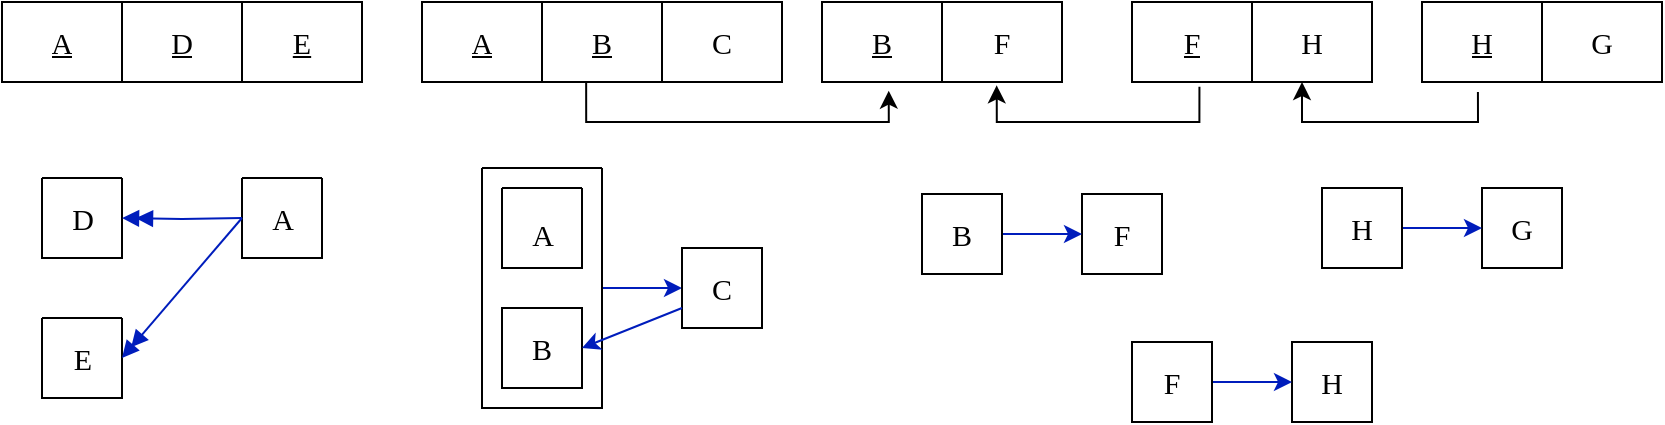 <mxfile version="22.1.5" type="github">
  <diagram name="Page-1" id="K29u6oLF9DYGCcdjhYJX">
    <mxGraphModel dx="1194" dy="728" grid="1" gridSize="10" guides="1" tooltips="1" connect="1" arrows="1" fold="1" page="1" pageScale="1" pageWidth="1100" pageHeight="850" math="0" shadow="0">
      <root>
        <mxCell id="0" />
        <mxCell id="1" parent="0" />
        <mxCell id="z9wuAsnrcv73eYvdN_sy-1" value="" style="shape=table;startSize=0;container=1;collapsible=0;childLayout=tableLayout;fontFamily=Times New Roman;fontSize=15;" parent="1" vertex="1">
          <mxGeometry x="230" y="210" width="180" height="40" as="geometry" />
        </mxCell>
        <mxCell id="z9wuAsnrcv73eYvdN_sy-2" value="" style="shape=tableRow;horizontal=0;startSize=0;swimlaneHead=0;swimlaneBody=0;strokeColor=inherit;top=0;left=0;bottom=0;right=0;collapsible=0;dropTarget=0;fillColor=none;points=[[0,0.5],[1,0.5]];portConstraint=eastwest;fontFamily=Times New Roman;fontSize=15;" parent="z9wuAsnrcv73eYvdN_sy-1" vertex="1">
          <mxGeometry width="180" height="40" as="geometry" />
        </mxCell>
        <mxCell id="z9wuAsnrcv73eYvdN_sy-3" value="&lt;u&gt;A&lt;/u&gt;" style="shape=partialRectangle;html=1;whiteSpace=wrap;connectable=0;strokeColor=inherit;overflow=hidden;fillColor=none;top=0;left=0;bottom=0;right=0;pointerEvents=1;fontFamily=Times New Roman;fontSize=15;" parent="z9wuAsnrcv73eYvdN_sy-2" vertex="1">
          <mxGeometry width="60" height="40" as="geometry">
            <mxRectangle width="60" height="40" as="alternateBounds" />
          </mxGeometry>
        </mxCell>
        <mxCell id="z9wuAsnrcv73eYvdN_sy-4" value="&lt;u&gt;B&lt;/u&gt;" style="shape=partialRectangle;html=1;whiteSpace=wrap;connectable=0;strokeColor=inherit;overflow=hidden;fillColor=none;top=0;left=0;bottom=0;right=0;pointerEvents=1;fontFamily=Times New Roman;fontSize=15;" parent="z9wuAsnrcv73eYvdN_sy-2" vertex="1">
          <mxGeometry x="60" width="60" height="40" as="geometry">
            <mxRectangle width="60" height="40" as="alternateBounds" />
          </mxGeometry>
        </mxCell>
        <mxCell id="z9wuAsnrcv73eYvdN_sy-5" value="C" style="shape=partialRectangle;html=1;whiteSpace=wrap;connectable=0;strokeColor=inherit;overflow=hidden;fillColor=none;top=0;left=0;bottom=0;right=0;pointerEvents=1;fontFamily=Times New Roman;fontSize=15;" parent="z9wuAsnrcv73eYvdN_sy-2" vertex="1">
          <mxGeometry x="120" width="60" height="40" as="geometry">
            <mxRectangle width="60" height="40" as="alternateBounds" />
          </mxGeometry>
        </mxCell>
        <mxCell id="z9wuAsnrcv73eYvdN_sy-6" value="" style="shape=table;startSize=0;container=1;collapsible=0;childLayout=tableLayout;fontFamily=Times New Roman;fontSize=15;" parent="1" vertex="1">
          <mxGeometry x="20" y="210" width="180" height="40" as="geometry" />
        </mxCell>
        <mxCell id="z9wuAsnrcv73eYvdN_sy-7" value="" style="shape=tableRow;horizontal=0;startSize=0;swimlaneHead=0;swimlaneBody=0;strokeColor=inherit;top=0;left=0;bottom=0;right=0;collapsible=0;dropTarget=0;fillColor=none;points=[[0,0.5],[1,0.5]];portConstraint=eastwest;fontFamily=Times New Roman;fontSize=15;" parent="z9wuAsnrcv73eYvdN_sy-6" vertex="1">
          <mxGeometry width="180" height="40" as="geometry" />
        </mxCell>
        <mxCell id="z9wuAsnrcv73eYvdN_sy-8" value="&lt;u&gt;A&lt;/u&gt;" style="shape=partialRectangle;html=1;whiteSpace=wrap;connectable=0;strokeColor=inherit;overflow=hidden;fillColor=none;top=0;left=0;bottom=0;right=0;pointerEvents=1;fontFamily=Times New Roman;fontSize=15;" parent="z9wuAsnrcv73eYvdN_sy-7" vertex="1">
          <mxGeometry width="60" height="40" as="geometry">
            <mxRectangle width="60" height="40" as="alternateBounds" />
          </mxGeometry>
        </mxCell>
        <mxCell id="z9wuAsnrcv73eYvdN_sy-9" value="&lt;u&gt;D&lt;/u&gt;" style="shape=partialRectangle;html=1;whiteSpace=wrap;connectable=0;strokeColor=inherit;overflow=hidden;fillColor=none;top=0;left=0;bottom=0;right=0;pointerEvents=1;fontFamily=Times New Roman;fontSize=15;" parent="z9wuAsnrcv73eYvdN_sy-7" vertex="1">
          <mxGeometry x="60" width="60" height="40" as="geometry">
            <mxRectangle width="60" height="40" as="alternateBounds" />
          </mxGeometry>
        </mxCell>
        <mxCell id="z9wuAsnrcv73eYvdN_sy-10" value="&lt;u&gt;E&lt;/u&gt;" style="shape=partialRectangle;html=1;whiteSpace=wrap;connectable=0;strokeColor=inherit;overflow=hidden;fillColor=none;top=0;left=0;bottom=0;right=0;pointerEvents=1;fontFamily=Times New Roman;fontSize=15;" parent="z9wuAsnrcv73eYvdN_sy-7" vertex="1">
          <mxGeometry x="120" width="60" height="40" as="geometry">
            <mxRectangle width="60" height="40" as="alternateBounds" />
          </mxGeometry>
        </mxCell>
        <mxCell id="z9wuAsnrcv73eYvdN_sy-11" value="" style="shape=table;startSize=0;container=1;collapsible=0;childLayout=tableLayout;fontFamily=Times New Roman;fontSize=15;" parent="1" vertex="1">
          <mxGeometry x="430" y="210" width="120" height="40" as="geometry" />
        </mxCell>
        <mxCell id="z9wuAsnrcv73eYvdN_sy-12" value="" style="shape=tableRow;horizontal=0;startSize=0;swimlaneHead=0;swimlaneBody=0;strokeColor=inherit;top=0;left=0;bottom=0;right=0;collapsible=0;dropTarget=0;fillColor=none;points=[[0,0.5],[1,0.5]];portConstraint=eastwest;fontFamily=Times New Roman;fontSize=15;" parent="z9wuAsnrcv73eYvdN_sy-11" vertex="1">
          <mxGeometry width="120" height="40" as="geometry" />
        </mxCell>
        <mxCell id="z9wuAsnrcv73eYvdN_sy-13" value="&lt;u&gt;B&lt;/u&gt;" style="shape=partialRectangle;html=1;whiteSpace=wrap;connectable=0;strokeColor=inherit;overflow=hidden;fillColor=none;top=0;left=0;bottom=0;right=0;pointerEvents=1;fontFamily=Times New Roman;fontSize=15;" parent="z9wuAsnrcv73eYvdN_sy-12" vertex="1">
          <mxGeometry width="60" height="40" as="geometry">
            <mxRectangle width="60" height="40" as="alternateBounds" />
          </mxGeometry>
        </mxCell>
        <mxCell id="z9wuAsnrcv73eYvdN_sy-14" value="F" style="shape=partialRectangle;html=1;whiteSpace=wrap;connectable=0;strokeColor=inherit;overflow=hidden;fillColor=none;top=0;left=0;bottom=0;right=0;pointerEvents=1;fontFamily=Times New Roman;fontSize=15;" parent="z9wuAsnrcv73eYvdN_sy-12" vertex="1">
          <mxGeometry x="60" width="60" height="40" as="geometry">
            <mxRectangle width="60" height="40" as="alternateBounds" />
          </mxGeometry>
        </mxCell>
        <mxCell id="z9wuAsnrcv73eYvdN_sy-33" value="" style="swimlane;startSize=0;fontFamily=Times New Roman;" parent="1" vertex="1">
          <mxGeometry x="270" y="303" width="40" height="40" as="geometry" />
        </mxCell>
        <mxCell id="z9wuAsnrcv73eYvdN_sy-34" value="&lt;font style=&quot;font-size: 15px;&quot;&gt;A&lt;/font&gt;" style="text;html=1;align=center;verticalAlign=middle;resizable=0;points=[];autosize=1;strokeColor=none;fillColor=none;fontFamily=Times New Roman;" parent="1" vertex="1">
          <mxGeometry x="275" y="311" width="30" height="30" as="geometry" />
        </mxCell>
        <mxCell id="z9wuAsnrcv73eYvdN_sy-35" value="&lt;font style=&quot;font-size: 15px;&quot;&gt;B&lt;/font&gt;" style="whiteSpace=wrap;html=1;aspect=fixed;fontFamily=Times New Roman;" parent="1" vertex="1">
          <mxGeometry x="270" y="363" width="40" height="40" as="geometry" />
        </mxCell>
        <mxCell id="z9wuAsnrcv73eYvdN_sy-36" style="edgeStyle=orthogonalEdgeStyle;rounded=0;orthogonalLoop=1;jettySize=auto;html=1;exitX=1;exitY=0.5;exitDx=0;exitDy=0;entryX=0;entryY=0.5;entryDx=0;entryDy=0;fillColor=#0050ef;strokeColor=#001DBC;fontFamily=Times New Roman;" parent="1" source="z9wuAsnrcv73eYvdN_sy-37" target="z9wuAsnrcv73eYvdN_sy-38" edge="1">
          <mxGeometry relative="1" as="geometry" />
        </mxCell>
        <mxCell id="z9wuAsnrcv73eYvdN_sy-37" value="" style="swimlane;startSize=0;fontFamily=Times New Roman;" parent="1" vertex="1">
          <mxGeometry x="260" y="293" width="60" height="120" as="geometry" />
        </mxCell>
        <mxCell id="z9wuAsnrcv73eYvdN_sy-38" value="&lt;font style=&quot;font-size: 15px;&quot;&gt;C&lt;/font&gt;" style="whiteSpace=wrap;html=1;aspect=fixed;fontFamily=Times New Roman;" parent="1" vertex="1">
          <mxGeometry x="360" y="333" width="40" height="40" as="geometry" />
        </mxCell>
        <mxCell id="z9wuAsnrcv73eYvdN_sy-39" value="" style="endArrow=classic;html=1;rounded=0;exitX=0;exitY=0.75;exitDx=0;exitDy=0;entryX=1;entryY=0.5;entryDx=0;entryDy=0;fillColor=#0050ef;strokeColor=#001DBC;fontFamily=Times New Roman;" parent="1" source="z9wuAsnrcv73eYvdN_sy-38" target="z9wuAsnrcv73eYvdN_sy-35" edge="1">
          <mxGeometry width="50" height="50" relative="1" as="geometry">
            <mxPoint x="330" y="463" as="sourcePoint" />
            <mxPoint x="380" y="413" as="targetPoint" />
          </mxGeometry>
        </mxCell>
        <mxCell id="z9wuAsnrcv73eYvdN_sy-43" value="" style="swimlane;startSize=0;fontFamily=Times New Roman;" parent="1" vertex="1">
          <mxGeometry x="140" y="298" width="40" height="40" as="geometry" />
        </mxCell>
        <mxCell id="z9wuAsnrcv73eYvdN_sy-44" value="&lt;font style=&quot;font-size: 15px;&quot;&gt;A&lt;/font&gt;" style="text;html=1;align=center;verticalAlign=middle;resizable=0;points=[];autosize=1;strokeColor=none;fillColor=none;fontFamily=Times New Roman;" parent="z9wuAsnrcv73eYvdN_sy-43" vertex="1">
          <mxGeometry x="5" y="5" width="30" height="30" as="geometry" />
        </mxCell>
        <mxCell id="z9wuAsnrcv73eYvdN_sy-45" value="" style="swimlane;startSize=0;fontFamily=Times New Roman;" parent="1" vertex="1">
          <mxGeometry x="40" y="298" width="40" height="40" as="geometry" />
        </mxCell>
        <mxCell id="z9wuAsnrcv73eYvdN_sy-46" value="&lt;font style=&quot;font-size: 15px;&quot;&gt;D&lt;/font&gt;" style="text;html=1;align=center;verticalAlign=middle;resizable=0;points=[];autosize=1;strokeColor=none;fillColor=none;fontFamily=Times New Roman;" parent="z9wuAsnrcv73eYvdN_sy-45" vertex="1">
          <mxGeometry x="5" y="5" width="30" height="30" as="geometry" />
        </mxCell>
        <mxCell id="z9wuAsnrcv73eYvdN_sy-47" value="" style="swimlane;startSize=0;fontFamily=Times New Roman;" parent="1" vertex="1">
          <mxGeometry x="40" y="368" width="40" height="40" as="geometry" />
        </mxCell>
        <mxCell id="z9wuAsnrcv73eYvdN_sy-48" value="&lt;font style=&quot;font-size: 15px;&quot;&gt;E&lt;/font&gt;" style="text;html=1;align=center;verticalAlign=middle;resizable=0;points=[];autosize=1;strokeColor=none;fillColor=none;fontFamily=Times New Roman;" parent="z9wuAsnrcv73eYvdN_sy-47" vertex="1">
          <mxGeometry x="5" y="5" width="30" height="30" as="geometry" />
        </mxCell>
        <mxCell id="z9wuAsnrcv73eYvdN_sy-49" style="edgeStyle=orthogonalEdgeStyle;rounded=0;orthogonalLoop=1;jettySize=auto;html=1;entryX=1;entryY=0.5;entryDx=0;entryDy=0;endArrow=doubleBlock;endFill=1;fillColor=#0050ef;strokeColor=#001DBC;fontFamily=Times New Roman;" parent="1" target="z9wuAsnrcv73eYvdN_sy-45" edge="1">
          <mxGeometry relative="1" as="geometry">
            <mxPoint x="140" y="318" as="sourcePoint" />
          </mxGeometry>
        </mxCell>
        <mxCell id="z9wuAsnrcv73eYvdN_sy-50" value="" style="endArrow=doubleBlock;html=1;rounded=0;entryX=1;entryY=0.5;entryDx=0;entryDy=0;endFill=1;fillColor=#0050ef;strokeColor=#001DBC;fontFamily=Times New Roman;" parent="1" target="z9wuAsnrcv73eYvdN_sy-47" edge="1">
          <mxGeometry width="50" height="50" relative="1" as="geometry">
            <mxPoint x="140" y="318" as="sourcePoint" />
            <mxPoint x="140" y="348" as="targetPoint" />
          </mxGeometry>
        </mxCell>
        <mxCell id="z9wuAsnrcv73eYvdN_sy-52" value="&lt;font style=&quot;font-size: 15px;&quot;&gt;F&lt;/font&gt;" style="whiteSpace=wrap;html=1;aspect=fixed;fontFamily=Times New Roman;" parent="1" vertex="1">
          <mxGeometry x="560" y="306" width="40" height="40" as="geometry" />
        </mxCell>
        <mxCell id="z9wuAsnrcv73eYvdN_sy-54" style="edgeStyle=orthogonalEdgeStyle;rounded=0;orthogonalLoop=1;jettySize=auto;html=1;entryX=0;entryY=0.5;entryDx=0;entryDy=0;fillColor=#0050ef;strokeColor=#001DBC;" parent="1" source="z9wuAsnrcv73eYvdN_sy-53" target="z9wuAsnrcv73eYvdN_sy-52" edge="1">
          <mxGeometry relative="1" as="geometry" />
        </mxCell>
        <mxCell id="z9wuAsnrcv73eYvdN_sy-53" value="&lt;font style=&quot;font-size: 15px;&quot;&gt;B&lt;/font&gt;" style="whiteSpace=wrap;html=1;aspect=fixed;fontFamily=Times New Roman;" parent="1" vertex="1">
          <mxGeometry x="480" y="306" width="40" height="40" as="geometry" />
        </mxCell>
        <mxCell id="9lCWI5yRtMHP7oRa9g2g-3" value="" style="shape=table;startSize=0;container=1;collapsible=0;childLayout=tableLayout;fontFamily=Times New Roman;fontSize=15;" parent="1" vertex="1">
          <mxGeometry x="585" y="210" width="120" height="40" as="geometry" />
        </mxCell>
        <mxCell id="9lCWI5yRtMHP7oRa9g2g-4" value="" style="shape=tableRow;horizontal=0;startSize=0;swimlaneHead=0;swimlaneBody=0;strokeColor=inherit;top=0;left=0;bottom=0;right=0;collapsible=0;dropTarget=0;fillColor=none;points=[[0,0.5],[1,0.5]];portConstraint=eastwest;fontFamily=Times New Roman;fontSize=15;" parent="9lCWI5yRtMHP7oRa9g2g-3" vertex="1">
          <mxGeometry width="120" height="40" as="geometry" />
        </mxCell>
        <mxCell id="9lCWI5yRtMHP7oRa9g2g-5" value="&lt;u&gt;F&lt;/u&gt;" style="shape=partialRectangle;html=1;whiteSpace=wrap;connectable=0;strokeColor=inherit;overflow=hidden;fillColor=none;top=0;left=0;bottom=0;right=0;pointerEvents=1;fontFamily=Times New Roman;fontSize=15;" parent="9lCWI5yRtMHP7oRa9g2g-4" vertex="1">
          <mxGeometry width="60" height="40" as="geometry">
            <mxRectangle width="60" height="40" as="alternateBounds" />
          </mxGeometry>
        </mxCell>
        <mxCell id="9lCWI5yRtMHP7oRa9g2g-6" value="H" style="shape=partialRectangle;html=1;whiteSpace=wrap;connectable=0;strokeColor=inherit;overflow=hidden;fillColor=none;top=0;left=0;bottom=0;right=0;pointerEvents=1;fontFamily=Times New Roman;fontSize=15;" parent="9lCWI5yRtMHP7oRa9g2g-4" vertex="1">
          <mxGeometry x="60" width="60" height="40" as="geometry">
            <mxRectangle width="60" height="40" as="alternateBounds" />
          </mxGeometry>
        </mxCell>
        <mxCell id="9lCWI5yRtMHP7oRa9g2g-7" value="" style="shape=table;startSize=0;container=1;collapsible=0;childLayout=tableLayout;fontFamily=Times New Roman;fontSize=15;" parent="1" vertex="1">
          <mxGeometry x="730" y="210" width="120" height="40" as="geometry" />
        </mxCell>
        <mxCell id="9lCWI5yRtMHP7oRa9g2g-8" value="" style="shape=tableRow;horizontal=0;startSize=0;swimlaneHead=0;swimlaneBody=0;strokeColor=inherit;top=0;left=0;bottom=0;right=0;collapsible=0;dropTarget=0;fillColor=none;points=[[0,0.5],[1,0.5]];portConstraint=eastwest;fontFamily=Times New Roman;fontSize=15;" parent="9lCWI5yRtMHP7oRa9g2g-7" vertex="1">
          <mxGeometry width="120" height="40" as="geometry" />
        </mxCell>
        <mxCell id="9lCWI5yRtMHP7oRa9g2g-9" value="&lt;u&gt;H&lt;/u&gt;" style="shape=partialRectangle;html=1;whiteSpace=wrap;connectable=0;strokeColor=inherit;overflow=hidden;fillColor=none;top=0;left=0;bottom=0;right=0;pointerEvents=1;fontFamily=Times New Roman;fontSize=15;" parent="9lCWI5yRtMHP7oRa9g2g-8" vertex="1">
          <mxGeometry width="60" height="40" as="geometry">
            <mxRectangle width="60" height="40" as="alternateBounds" />
          </mxGeometry>
        </mxCell>
        <mxCell id="9lCWI5yRtMHP7oRa9g2g-10" value="G" style="shape=partialRectangle;html=1;whiteSpace=wrap;connectable=0;strokeColor=inherit;overflow=hidden;fillColor=none;top=0;left=0;bottom=0;right=0;pointerEvents=1;fontFamily=Times New Roman;fontSize=15;" parent="9lCWI5yRtMHP7oRa9g2g-8" vertex="1">
          <mxGeometry x="60" width="60" height="40" as="geometry">
            <mxRectangle width="60" height="40" as="alternateBounds" />
          </mxGeometry>
        </mxCell>
        <mxCell id="9lCWI5yRtMHP7oRa9g2g-11" value="&lt;font style=&quot;font-size: 15px;&quot;&gt;H&lt;/font&gt;" style="whiteSpace=wrap;html=1;aspect=fixed;fontFamily=Times New Roman;" parent="1" vertex="1">
          <mxGeometry x="665" y="380" width="40" height="40" as="geometry" />
        </mxCell>
        <mxCell id="9lCWI5yRtMHP7oRa9g2g-12" style="edgeStyle=orthogonalEdgeStyle;rounded=0;orthogonalLoop=1;jettySize=auto;html=1;entryX=0;entryY=0.5;entryDx=0;entryDy=0;fillColor=#0050ef;strokeColor=#001DBC;" parent="1" source="9lCWI5yRtMHP7oRa9g2g-13" target="9lCWI5yRtMHP7oRa9g2g-11" edge="1">
          <mxGeometry relative="1" as="geometry" />
        </mxCell>
        <mxCell id="9lCWI5yRtMHP7oRa9g2g-13" value="&lt;font style=&quot;font-size: 15px;&quot;&gt;F&lt;/font&gt;" style="whiteSpace=wrap;html=1;aspect=fixed;fontFamily=Times New Roman;" parent="1" vertex="1">
          <mxGeometry x="585" y="380" width="40" height="40" as="geometry" />
        </mxCell>
        <mxCell id="9lCWI5yRtMHP7oRa9g2g-17" value="&lt;font style=&quot;font-size: 15px;&quot;&gt;G&lt;/font&gt;" style="whiteSpace=wrap;html=1;aspect=fixed;fontFamily=Times New Roman;" parent="1" vertex="1">
          <mxGeometry x="760" y="303" width="40" height="40" as="geometry" />
        </mxCell>
        <mxCell id="9lCWI5yRtMHP7oRa9g2g-18" style="edgeStyle=orthogonalEdgeStyle;rounded=0;orthogonalLoop=1;jettySize=auto;html=1;entryX=0;entryY=0.5;entryDx=0;entryDy=0;fillColor=#0050ef;strokeColor=#001DBC;" parent="1" source="9lCWI5yRtMHP7oRa9g2g-19" target="9lCWI5yRtMHP7oRa9g2g-17" edge="1">
          <mxGeometry relative="1" as="geometry" />
        </mxCell>
        <mxCell id="9lCWI5yRtMHP7oRa9g2g-19" value="&lt;font style=&quot;font-size: 15px;&quot;&gt;H&lt;/font&gt;" style="whiteSpace=wrap;html=1;aspect=fixed;fontFamily=Times New Roman;" parent="1" vertex="1">
          <mxGeometry x="680" y="303" width="40" height="40" as="geometry" />
        </mxCell>
        <mxCell id="9lCWI5yRtMHP7oRa9g2g-20" style="edgeStyle=orthogonalEdgeStyle;rounded=0;orthogonalLoop=1;jettySize=auto;html=1;exitX=0.233;exitY=1.125;exitDx=0;exitDy=0;exitPerimeter=0;" parent="1" source="9lCWI5yRtMHP7oRa9g2g-8" edge="1">
          <mxGeometry relative="1" as="geometry">
            <mxPoint x="670" y="250" as="targetPoint" />
            <Array as="points">
              <mxPoint x="758" y="270" />
              <mxPoint x="670" y="270" />
              <mxPoint x="670" y="250" />
            </Array>
          </mxGeometry>
        </mxCell>
        <mxCell id="9lCWI5yRtMHP7oRa9g2g-21" style="edgeStyle=orthogonalEdgeStyle;rounded=0;orthogonalLoop=1;jettySize=auto;html=1;entryX=0.728;entryY=1.042;entryDx=0;entryDy=0;entryPerimeter=0;exitX=0.281;exitY=1.058;exitDx=0;exitDy=0;exitPerimeter=0;" parent="1" source="9lCWI5yRtMHP7oRa9g2g-4" target="z9wuAsnrcv73eYvdN_sy-12" edge="1">
          <mxGeometry relative="1" as="geometry">
            <Array as="points">
              <mxPoint x="619" y="270" />
              <mxPoint x="517" y="270" />
            </Array>
          </mxGeometry>
        </mxCell>
        <mxCell id="9lCWI5yRtMHP7oRa9g2g-24" style="edgeStyle=orthogonalEdgeStyle;rounded=0;orthogonalLoop=1;jettySize=auto;html=1;entryX=0.278;entryY=1.108;entryDx=0;entryDy=0;entryPerimeter=0;exitX=0.456;exitY=1.008;exitDx=0;exitDy=0;exitPerimeter=0;" parent="1" source="z9wuAsnrcv73eYvdN_sy-2" target="z9wuAsnrcv73eYvdN_sy-12" edge="1">
          <mxGeometry relative="1" as="geometry">
            <Array as="points">
              <mxPoint x="312" y="270" />
              <mxPoint x="463" y="270" />
            </Array>
          </mxGeometry>
        </mxCell>
      </root>
    </mxGraphModel>
  </diagram>
</mxfile>
